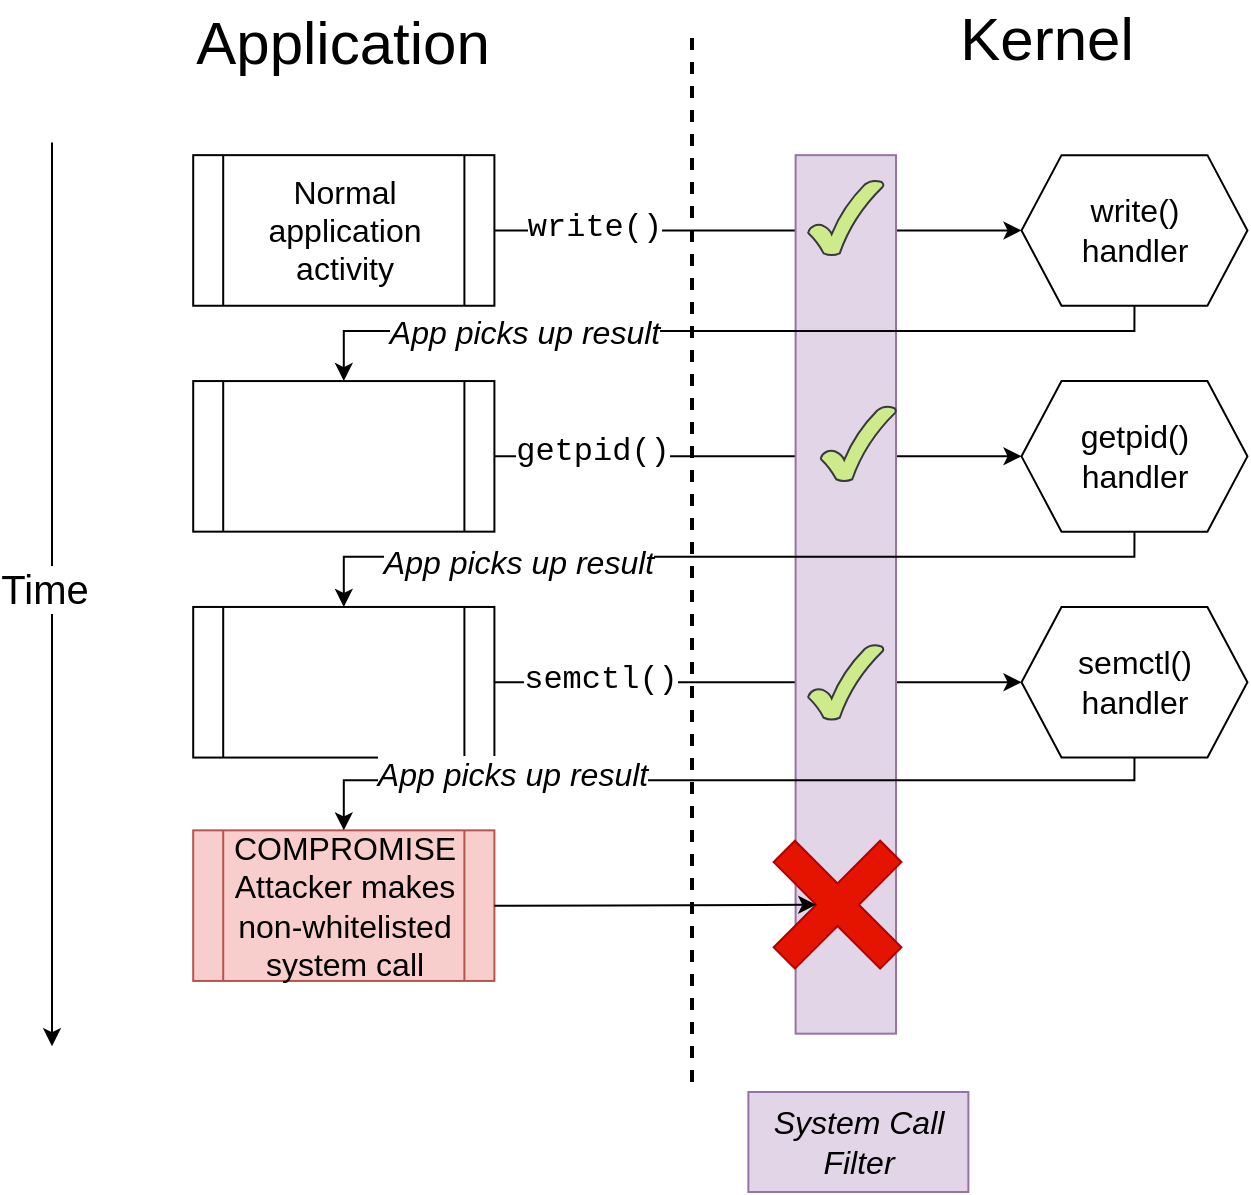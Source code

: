 <mxfile version="26.2.15">
  <diagram name="Page-1" id="JcpHOiRUVNBLkn2koXGr">
    <mxGraphModel dx="1234" dy="898" grid="1" gridSize="10" guides="1" tooltips="1" connect="1" arrows="1" fold="1" page="0" pageScale="1" pageWidth="1169" pageHeight="827" math="0" shadow="0">
      <root>
        <mxCell id="0" />
        <mxCell id="1" parent="0" />
        <mxCell id="gN6ef-j_A56KXHZJwnSN-28" style="edgeStyle=orthogonalEdgeStyle;rounded=0;orthogonalLoop=1;jettySize=auto;html=1;exitX=1;exitY=0.5;exitDx=0;exitDy=0;entryX=0;entryY=0.5;entryDx=0;entryDy=0;fontSize=16;" parent="1" source="gN6ef-j_A56KXHZJwnSN-15" target="gN6ef-j_A56KXHZJwnSN-21" edge="1">
          <mxGeometry relative="1" as="geometry" />
        </mxCell>
        <mxCell id="gN6ef-j_A56KXHZJwnSN-39" value="semctl()" style="edgeLabel;html=1;align=center;verticalAlign=middle;resizable=0;points=[];fontSize=16;fontFamily=Courier New;" parent="gN6ef-j_A56KXHZJwnSN-28" vertex="1" connectable="0">
          <mxGeometry x="-0.6" y="2" relative="1" as="geometry">
            <mxPoint y="1" as="offset" />
          </mxGeometry>
        </mxCell>
        <mxCell id="gN6ef-j_A56KXHZJwnSN-26" style="edgeStyle=orthogonalEdgeStyle;rounded=0;orthogonalLoop=1;jettySize=auto;html=1;exitX=1;exitY=0.5;exitDx=0;exitDy=0;entryX=0;entryY=0.5;entryDx=0;entryDy=0;fontSize=16;" parent="1" source="gN6ef-j_A56KXHZJwnSN-14" target="gN6ef-j_A56KXHZJwnSN-20" edge="1">
          <mxGeometry relative="1" as="geometry" />
        </mxCell>
        <mxCell id="gN6ef-j_A56KXHZJwnSN-38" value="getpid()" style="edgeLabel;html=1;align=center;verticalAlign=middle;resizable=0;points=[];fontSize=16;fontFamily=Courier New;" parent="gN6ef-j_A56KXHZJwnSN-26" vertex="1" connectable="0">
          <mxGeometry x="-0.629" y="3" relative="1" as="geometry">
            <mxPoint y="1" as="offset" />
          </mxGeometry>
        </mxCell>
        <mxCell id="gN6ef-j_A56KXHZJwnSN-24" style="edgeStyle=orthogonalEdgeStyle;rounded=0;orthogonalLoop=1;jettySize=auto;html=1;exitX=1;exitY=0.5;exitDx=0;exitDy=0;entryX=0;entryY=0.5;entryDx=0;entryDy=0;fontSize=16;" parent="1" source="gN6ef-j_A56KXHZJwnSN-9" target="gN6ef-j_A56KXHZJwnSN-18" edge="1">
          <mxGeometry relative="1" as="geometry" />
        </mxCell>
        <mxCell id="gN6ef-j_A56KXHZJwnSN-37" value="write()" style="edgeLabel;html=1;align=center;verticalAlign=middle;resizable=0;points=[];fontSize=16;fontFamily=Courier New;" parent="gN6ef-j_A56KXHZJwnSN-24" vertex="1" connectable="0">
          <mxGeometry x="-0.619" y="2" relative="1" as="geometry">
            <mxPoint y="1" as="offset" />
          </mxGeometry>
        </mxCell>
        <mxCell id="gN6ef-j_A56KXHZJwnSN-2" value="" style="endArrow=none;dashed=1;html=1;rounded=0;strokeWidth=2;" parent="1" edge="1">
          <mxGeometry width="50" height="50" relative="1" as="geometry">
            <mxPoint x="600" y="680" as="sourcePoint" />
            <mxPoint x="599.996" y="153.826" as="targetPoint" />
          </mxGeometry>
        </mxCell>
        <mxCell id="gN6ef-j_A56KXHZJwnSN-3" value="&lt;font style=&quot;font-size: 30px;&quot;&gt;Application&lt;/font&gt;" style="text;html=1;align=center;verticalAlign=middle;whiteSpace=wrap;rounded=0;" parent="1" vertex="1">
          <mxGeometry x="388.253" y="141.275" width="75.301" height="37.651" as="geometry" />
        </mxCell>
        <mxCell id="gN6ef-j_A56KXHZJwnSN-5" value="&lt;font style=&quot;font-size: 30px;&quot;&gt;Kernel&lt;/font&gt;" style="text;html=1;align=center;verticalAlign=middle;whiteSpace=wrap;rounded=0;" parent="1" vertex="1">
          <mxGeometry x="739.658" y="139" width="75.301" height="37.651" as="geometry" />
        </mxCell>
        <mxCell id="gN6ef-j_A56KXHZJwnSN-7" value="" style="endArrow=classic;html=1;rounded=0;" parent="1" edge="1">
          <mxGeometry width="50" height="50" relative="1" as="geometry">
            <mxPoint x="280" y="210.296" as="sourcePoint" />
            <mxPoint x="280" y="662.104" as="targetPoint" />
          </mxGeometry>
        </mxCell>
        <mxCell id="gN6ef-j_A56KXHZJwnSN-8" value="&lt;font style=&quot;font-size: 20px;&quot;&gt;Time&lt;/font&gt;" style="edgeLabel;html=1;align=center;verticalAlign=middle;resizable=0;points=[];" parent="gN6ef-j_A56KXHZJwnSN-7" vertex="1" connectable="0">
          <mxGeometry x="-0.017" y="-4" relative="1" as="geometry">
            <mxPoint as="offset" />
          </mxGeometry>
        </mxCell>
        <mxCell id="gN6ef-j_A56KXHZJwnSN-9" value="Normal application activity" style="shape=process;whiteSpace=wrap;html=1;backgroundOutline=1;fontSize=16;" parent="1" vertex="1">
          <mxGeometry x="350.602" y="216.576" width="150.602" height="75.301" as="geometry" />
        </mxCell>
        <mxCell id="gN6ef-j_A56KXHZJwnSN-13" value="" style="rounded=0;whiteSpace=wrap;html=1;fillColor=#e1d5e7;strokeColor=#9673a6;fontSize=16;" parent="1" vertex="1">
          <mxGeometry x="651.807" y="216.576" width="50.201" height="439.257" as="geometry" />
        </mxCell>
        <mxCell id="gN6ef-j_A56KXHZJwnSN-14" value="" style="shape=process;whiteSpace=wrap;html=1;backgroundOutline=1;fontSize=16;" parent="1" vertex="1">
          <mxGeometry x="350.602" y="329.528" width="150.602" height="75.301" as="geometry" />
        </mxCell>
        <mxCell id="gN6ef-j_A56KXHZJwnSN-15" value="" style="shape=process;whiteSpace=wrap;html=1;backgroundOutline=1;fontSize=16;" parent="1" vertex="1">
          <mxGeometry x="350.602" y="442.48" width="150.602" height="75.301" as="geometry" />
        </mxCell>
        <mxCell id="gN6ef-j_A56KXHZJwnSN-16" value="COMPROMISE&lt;br&gt;Attacker makes&lt;div&gt;non-whitelisted&lt;/div&gt;&lt;div&gt;system call&lt;/div&gt;" style="shape=process;whiteSpace=wrap;html=1;backgroundOutline=1;fillColor=#f8cecc;strokeColor=#b85450;fontSize=16;" parent="1" vertex="1">
          <mxGeometry x="350.602" y="554.177" width="150.602" height="75.301" as="geometry" />
        </mxCell>
        <mxCell id="gN6ef-j_A56KXHZJwnSN-18" value="write()&lt;div&gt;handler&lt;/div&gt;" style="shape=hexagon;perimeter=hexagonPerimeter2;whiteSpace=wrap;html=1;fixedSize=1;fontSize=16;" parent="1" vertex="1">
          <mxGeometry x="764.758" y="216.576" width="112.952" height="75.301" as="geometry" />
        </mxCell>
        <mxCell id="gN6ef-j_A56KXHZJwnSN-27" style="edgeStyle=orthogonalEdgeStyle;rounded=0;orthogonalLoop=1;jettySize=auto;html=1;exitX=0.5;exitY=1;exitDx=0;exitDy=0;entryX=0.5;entryY=0;entryDx=0;entryDy=0;fontSize=16;" parent="1" source="gN6ef-j_A56KXHZJwnSN-20" target="gN6ef-j_A56KXHZJwnSN-15" edge="1">
          <mxGeometry relative="1" as="geometry">
            <Array as="points">
              <mxPoint x="821.234" y="417.38" />
              <mxPoint x="425.903" y="417.38" />
            </Array>
          </mxGeometry>
        </mxCell>
        <mxCell id="vIhR_K1VFmOtjEYrooE8-2" value="&lt;font&gt;&lt;i&gt;App picks up result&lt;/i&gt;&lt;/font&gt;" style="edgeLabel;html=1;align=center;verticalAlign=middle;resizable=0;points=[];fontSize=16;" parent="gN6ef-j_A56KXHZJwnSN-27" vertex="1" connectable="0">
          <mxGeometry x="0.486" y="2" relative="1" as="geometry">
            <mxPoint as="offset" />
          </mxGeometry>
        </mxCell>
        <mxCell id="gN6ef-j_A56KXHZJwnSN-20" value="getpid()&lt;div&gt;handler&lt;/div&gt;" style="shape=hexagon;perimeter=hexagonPerimeter2;whiteSpace=wrap;html=1;fixedSize=1;fontSize=16;" parent="1" vertex="1">
          <mxGeometry x="764.758" y="329.528" width="112.952" height="75.301" as="geometry" />
        </mxCell>
        <mxCell id="gN6ef-j_A56KXHZJwnSN-29" style="edgeStyle=orthogonalEdgeStyle;rounded=0;orthogonalLoop=1;jettySize=auto;html=1;exitX=0.5;exitY=1;exitDx=0;exitDy=0;entryX=0.5;entryY=0;entryDx=0;entryDy=0;fontSize=16;" parent="1" source="gN6ef-j_A56KXHZJwnSN-21" target="gN6ef-j_A56KXHZJwnSN-16" edge="1">
          <mxGeometry relative="1" as="geometry">
            <Array as="points">
              <mxPoint x="821.234" y="529.076" />
              <mxPoint x="425.903" y="529.076" />
            </Array>
          </mxGeometry>
        </mxCell>
        <mxCell id="vIhR_K1VFmOtjEYrooE8-3" value="&lt;font&gt;&lt;i&gt;App picks up result&lt;/i&gt;&lt;/font&gt;" style="edgeLabel;html=1;align=center;verticalAlign=middle;resizable=0;points=[];fontSize=16;" parent="gN6ef-j_A56KXHZJwnSN-29" vertex="1" connectable="0">
          <mxGeometry x="0.494" y="-3" relative="1" as="geometry">
            <mxPoint as="offset" />
          </mxGeometry>
        </mxCell>
        <mxCell id="gN6ef-j_A56KXHZJwnSN-21" value="semctl()&lt;div&gt;handler&lt;/div&gt;" style="shape=hexagon;perimeter=hexagonPerimeter2;whiteSpace=wrap;html=1;fixedSize=1;fontSize=16;" parent="1" vertex="1">
          <mxGeometry x="764.758" y="442.48" width="112.952" height="75.301" as="geometry" />
        </mxCell>
        <mxCell id="gN6ef-j_A56KXHZJwnSN-25" style="edgeStyle=orthogonalEdgeStyle;rounded=0;orthogonalLoop=1;jettySize=auto;html=1;exitX=0.5;exitY=1;exitDx=0;exitDy=0;entryX=0.5;entryY=0;entryDx=0;entryDy=0;fontSize=16;" parent="1" source="gN6ef-j_A56KXHZJwnSN-18" target="gN6ef-j_A56KXHZJwnSN-14" edge="1">
          <mxGeometry relative="1" as="geometry">
            <Array as="points">
              <mxPoint x="821.234" y="304.428" />
              <mxPoint x="425.903" y="304.428" />
            </Array>
          </mxGeometry>
        </mxCell>
        <mxCell id="vIhR_K1VFmOtjEYrooE8-1" value="&lt;font&gt;&lt;i&gt;App picks up result&lt;/i&gt;&lt;/font&gt;" style="edgeLabel;html=1;align=center;verticalAlign=middle;resizable=0;points=[];fontSize=16;" parent="gN6ef-j_A56KXHZJwnSN-25" vertex="1" connectable="0">
          <mxGeometry x="0.472" relative="1" as="geometry">
            <mxPoint as="offset" />
          </mxGeometry>
        </mxCell>
        <mxCell id="gN6ef-j_A56KXHZJwnSN-31" value="" style="shape=cross;whiteSpace=wrap;html=1;rotation=45;fillColor=#e51400;fontColor=#ffffff;strokeColor=#B20000;fontSize=16;" parent="1" vertex="1">
          <mxGeometry x="635.126" y="553.692" width="75.301" height="75.301" as="geometry" />
        </mxCell>
        <mxCell id="gN6ef-j_A56KXHZJwnSN-41" value="" style="verticalLabelPosition=bottom;verticalAlign=top;html=1;shape=mxgraph.basic.tick;fillColor=#cdeb8b;strokeColor=#36393d;fontSize=16;" parent="1" vertex="1">
          <mxGeometry x="658.082" y="229.127" width="37.651" height="37.651" as="geometry" />
        </mxCell>
        <mxCell id="gN6ef-j_A56KXHZJwnSN-42" value="" style="verticalLabelPosition=bottom;verticalAlign=top;html=1;shape=mxgraph.basic.tick;fillColor=#cdeb8b;strokeColor=#36393d;fontSize=16;" parent="1" vertex="1">
          <mxGeometry x="664.357" y="342.078" width="37.651" height="37.651" as="geometry" />
        </mxCell>
        <mxCell id="gN6ef-j_A56KXHZJwnSN-43" value="" style="verticalLabelPosition=bottom;verticalAlign=top;html=1;shape=mxgraph.basic.tick;fillColor=#cdeb8b;strokeColor=#36393d;fontSize=16;" parent="1" vertex="1">
          <mxGeometry x="658.082" y="461.305" width="37.651" height="37.651" as="geometry" />
        </mxCell>
        <mxCell id="gN6ef-j_A56KXHZJwnSN-47" value="System Call&lt;div&gt;Filter&lt;/div&gt;" style="text;html=1;align=center;verticalAlign=middle;resizable=0;points=[];autosize=1;strokeColor=#9673a6;fillColor=#e1d5e7;fontSize=16;fontStyle=2;" parent="1" vertex="1">
          <mxGeometry x="628.181" y="684.999" width="110" height="50" as="geometry" />
        </mxCell>
        <mxCell id="gN6ef-j_A56KXHZJwnSN-50" style="edgeStyle=orthogonalEdgeStyle;rounded=0;orthogonalLoop=1;jettySize=auto;html=1;exitX=1;exitY=0.5;exitDx=0;exitDy=0;entryX=0;entryY=0;entryDx=30.12;entryDy=45.181;entryPerimeter=0;fontSize=16;" parent="1" source="gN6ef-j_A56KXHZJwnSN-16" target="gN6ef-j_A56KXHZJwnSN-31" edge="1">
          <mxGeometry relative="1" as="geometry" />
        </mxCell>
      </root>
    </mxGraphModel>
  </diagram>
</mxfile>
